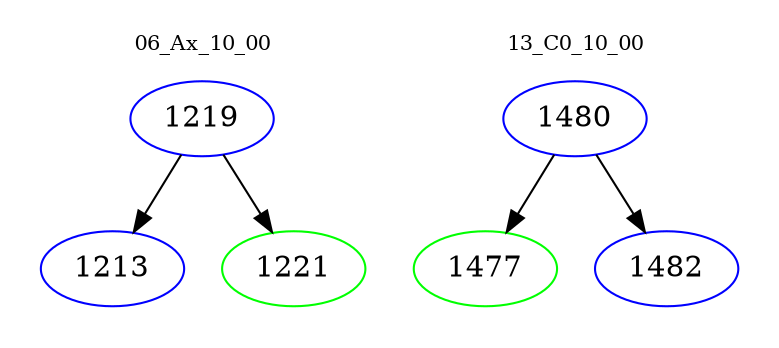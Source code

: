 digraph{
subgraph cluster_0 {
color = white
label = "06_Ax_10_00";
fontsize=10;
T0_1219 [label="1219", color="blue"]
T0_1219 -> T0_1213 [color="black"]
T0_1213 [label="1213", color="blue"]
T0_1219 -> T0_1221 [color="black"]
T0_1221 [label="1221", color="green"]
}
subgraph cluster_1 {
color = white
label = "13_C0_10_00";
fontsize=10;
T1_1480 [label="1480", color="blue"]
T1_1480 -> T1_1477 [color="black"]
T1_1477 [label="1477", color="green"]
T1_1480 -> T1_1482 [color="black"]
T1_1482 [label="1482", color="blue"]
}
}
